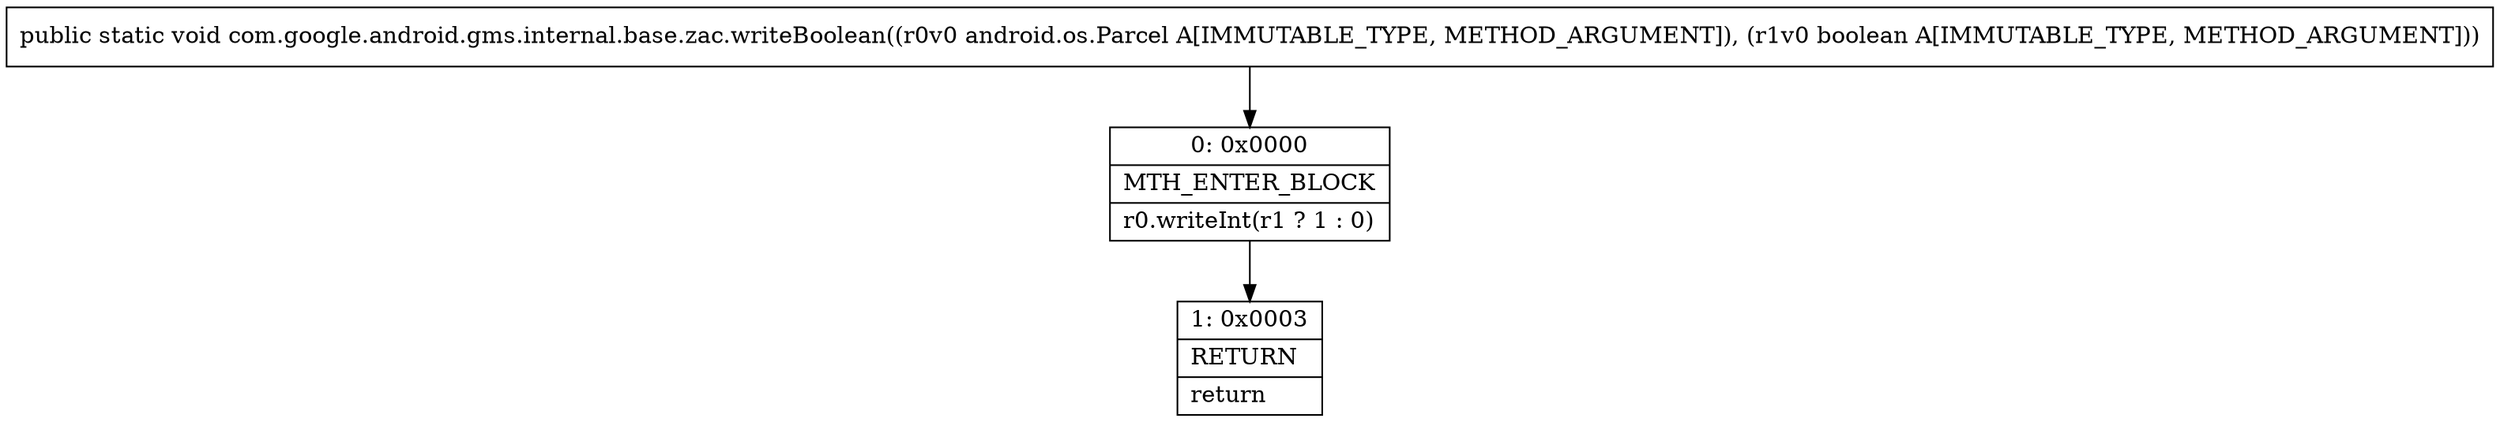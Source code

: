 digraph "CFG forcom.google.android.gms.internal.base.zac.writeBoolean(Landroid\/os\/Parcel;Z)V" {
Node_0 [shape=record,label="{0\:\ 0x0000|MTH_ENTER_BLOCK\l|r0.writeInt(r1 ? 1 : 0)\l}"];
Node_1 [shape=record,label="{1\:\ 0x0003|RETURN\l|return\l}"];
MethodNode[shape=record,label="{public static void com.google.android.gms.internal.base.zac.writeBoolean((r0v0 android.os.Parcel A[IMMUTABLE_TYPE, METHOD_ARGUMENT]), (r1v0 boolean A[IMMUTABLE_TYPE, METHOD_ARGUMENT])) }"];
MethodNode -> Node_0;
Node_0 -> Node_1;
}

